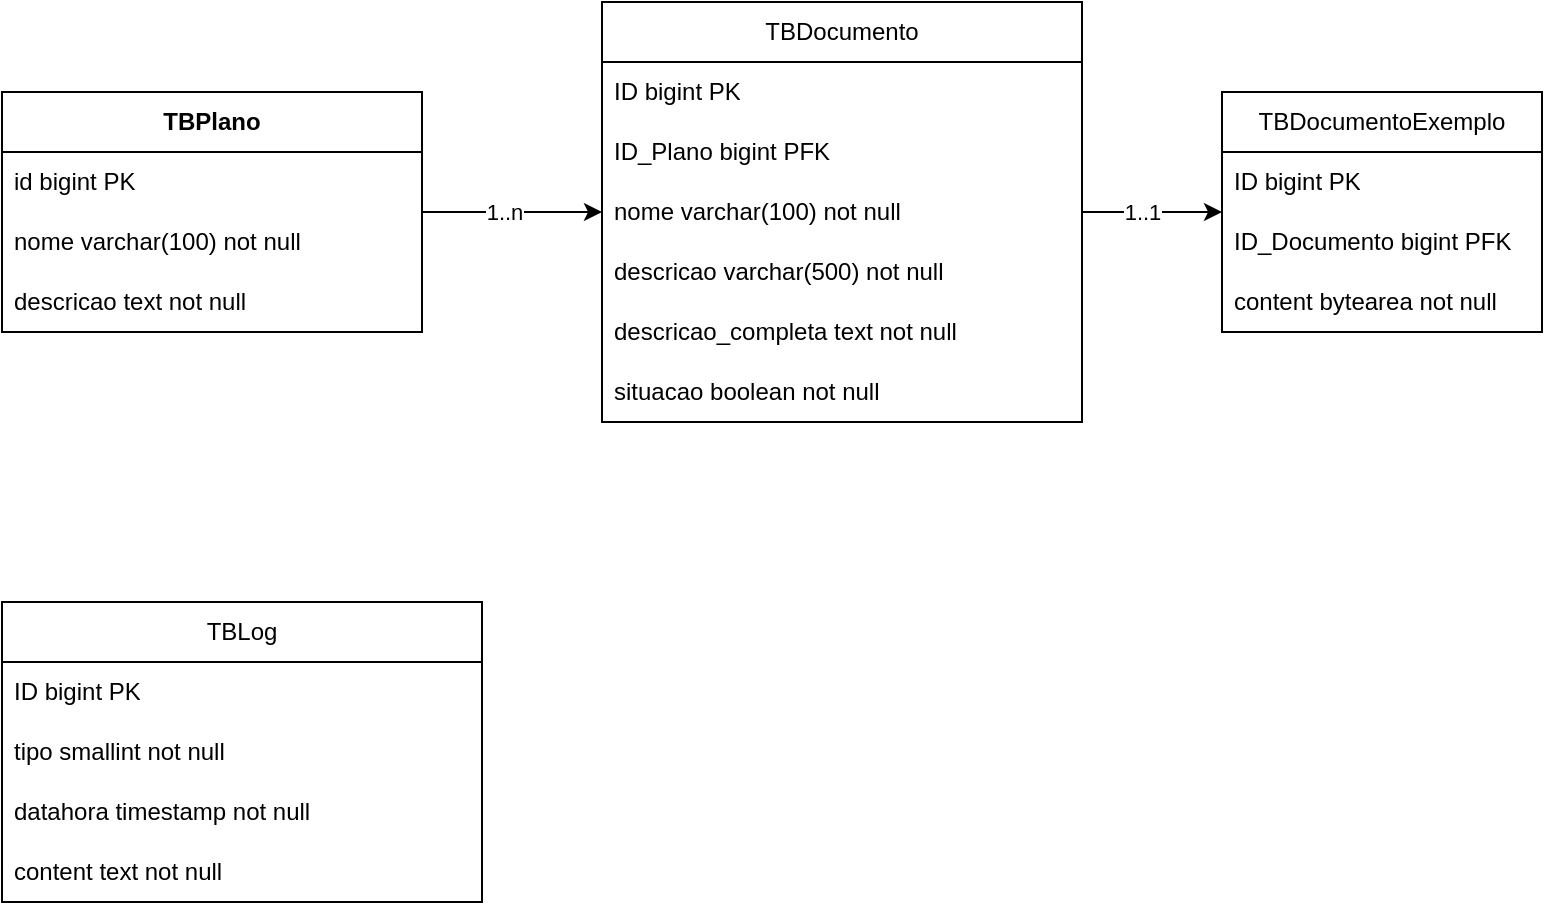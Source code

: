 <mxfile>
    <diagram id="ek90DK_IxaCMsnbizH3I" name="Page-1">
        <mxGraphModel dx="1203" dy="820" grid="1" gridSize="10" guides="1" tooltips="1" connect="1" arrows="1" fold="1" page="1" pageScale="1" pageWidth="827" pageHeight="1169" math="0" shadow="0">
            <root>
                <mxCell id="0"/>
                <mxCell id="1" parent="0"/>
                <mxCell id="36" style="edgeStyle=none;html=1;entryX=0;entryY=0.5;entryDx=0;entryDy=0;" edge="1" parent="1" source="19" target="28">
                    <mxGeometry relative="1" as="geometry"/>
                </mxCell>
                <mxCell id="37" value="1..n" style="edgeLabel;html=1;align=center;verticalAlign=middle;resizable=0;points=[];" vertex="1" connectable="0" parent="36">
                    <mxGeometry x="0.412" relative="1" as="geometry">
                        <mxPoint x="-23" as="offset"/>
                    </mxGeometry>
                </mxCell>
                <mxCell id="19" value="&lt;span style=&quot;font-weight: 700;&quot;&gt;TBPlano&lt;/span&gt;" style="swimlane;fontStyle=0;childLayout=stackLayout;horizontal=1;startSize=30;horizontalStack=0;resizeParent=1;resizeParentMax=0;resizeLast=0;collapsible=1;marginBottom=0;whiteSpace=wrap;html=1;" vertex="1" parent="1">
                    <mxGeometry x="10" y="195" width="210" height="120" as="geometry"/>
                </mxCell>
                <mxCell id="20" value="id bigint PK" style="text;strokeColor=none;fillColor=none;align=left;verticalAlign=middle;spacingLeft=4;spacingRight=4;overflow=hidden;points=[[0,0.5],[1,0.5]];portConstraint=eastwest;rotatable=0;whiteSpace=wrap;html=1;" vertex="1" parent="19">
                    <mxGeometry y="30" width="210" height="30" as="geometry"/>
                </mxCell>
                <mxCell id="21" value="nome varchar(100) not null" style="text;strokeColor=none;fillColor=none;align=left;verticalAlign=middle;spacingLeft=4;spacingRight=4;overflow=hidden;points=[[0,0.5],[1,0.5]];portConstraint=eastwest;rotatable=0;whiteSpace=wrap;html=1;" vertex="1" parent="19">
                    <mxGeometry y="60" width="210" height="30" as="geometry"/>
                </mxCell>
                <mxCell id="23" value="descricao text not null" style="text;strokeColor=none;fillColor=none;align=left;verticalAlign=middle;spacingLeft=4;spacingRight=4;overflow=hidden;points=[[0,0.5],[1,0.5]];portConstraint=eastwest;rotatable=0;whiteSpace=wrap;html=1;" vertex="1" parent="19">
                    <mxGeometry y="90" width="210" height="30" as="geometry"/>
                </mxCell>
                <mxCell id="38" style="edgeStyle=none;html=1;" edge="1" parent="1" source="25" target="32">
                    <mxGeometry relative="1" as="geometry">
                        <Array as="points">
                            <mxPoint x="580" y="255"/>
                        </Array>
                    </mxGeometry>
                </mxCell>
                <mxCell id="39" value="1..1" style="edgeLabel;html=1;align=center;verticalAlign=middle;resizable=0;points=[];" vertex="1" connectable="0" parent="38">
                    <mxGeometry x="0.149" relative="1" as="geometry">
                        <mxPoint x="-10" as="offset"/>
                    </mxGeometry>
                </mxCell>
                <mxCell id="25" value="TBDocumento" style="swimlane;fontStyle=0;childLayout=stackLayout;horizontal=1;startSize=30;horizontalStack=0;resizeParent=1;resizeParentMax=0;resizeLast=0;collapsible=1;marginBottom=0;whiteSpace=wrap;html=1;" vertex="1" parent="1">
                    <mxGeometry x="310" y="150" width="240" height="210" as="geometry"/>
                </mxCell>
                <mxCell id="26" value="ID bigint PK" style="text;strokeColor=none;fillColor=none;align=left;verticalAlign=middle;spacingLeft=4;spacingRight=4;overflow=hidden;points=[[0,0.5],[1,0.5]];portConstraint=eastwest;rotatable=0;whiteSpace=wrap;html=1;" vertex="1" parent="25">
                    <mxGeometry y="30" width="240" height="30" as="geometry"/>
                </mxCell>
                <mxCell id="27" value="ID_Plano bigint PFK" style="text;strokeColor=none;fillColor=none;align=left;verticalAlign=middle;spacingLeft=4;spacingRight=4;overflow=hidden;points=[[0,0.5],[1,0.5]];portConstraint=eastwest;rotatable=0;whiteSpace=wrap;html=1;" vertex="1" parent="25">
                    <mxGeometry y="60" width="240" height="30" as="geometry"/>
                </mxCell>
                <mxCell id="28" value="nome varchar(100) not null&amp;nbsp;" style="text;strokeColor=none;fillColor=none;align=left;verticalAlign=middle;spacingLeft=4;spacingRight=4;overflow=hidden;points=[[0,0.5],[1,0.5]];portConstraint=eastwest;rotatable=0;whiteSpace=wrap;html=1;" vertex="1" parent="25">
                    <mxGeometry y="90" width="240" height="30" as="geometry"/>
                </mxCell>
                <mxCell id="29" value="descricao varchar(500) not null&amp;nbsp;" style="text;strokeColor=none;fillColor=none;align=left;verticalAlign=middle;spacingLeft=4;spacingRight=4;overflow=hidden;points=[[0,0.5],[1,0.5]];portConstraint=eastwest;rotatable=0;whiteSpace=wrap;html=1;" vertex="1" parent="25">
                    <mxGeometry y="120" width="240" height="30" as="geometry"/>
                </mxCell>
                <mxCell id="30" value="descricao_completa text not null&amp;nbsp;" style="text;strokeColor=none;fillColor=none;align=left;verticalAlign=middle;spacingLeft=4;spacingRight=4;overflow=hidden;points=[[0,0.5],[1,0.5]];portConstraint=eastwest;rotatable=0;whiteSpace=wrap;html=1;" vertex="1" parent="25">
                    <mxGeometry y="150" width="240" height="30" as="geometry"/>
                </mxCell>
                <mxCell id="31" value="situacao boolean not null&amp;nbsp;" style="text;strokeColor=none;fillColor=none;align=left;verticalAlign=middle;spacingLeft=4;spacingRight=4;overflow=hidden;points=[[0,0.5],[1,0.5]];portConstraint=eastwest;rotatable=0;whiteSpace=wrap;html=1;" vertex="1" parent="25">
                    <mxGeometry y="180" width="240" height="30" as="geometry"/>
                </mxCell>
                <mxCell id="32" value="TBDocumentoExemplo" style="swimlane;fontStyle=0;childLayout=stackLayout;horizontal=1;startSize=30;horizontalStack=0;resizeParent=1;resizeParentMax=0;resizeLast=0;collapsible=1;marginBottom=0;whiteSpace=wrap;html=1;" vertex="1" parent="1">
                    <mxGeometry x="620" y="195" width="160" height="120" as="geometry"/>
                </mxCell>
                <mxCell id="33" value="ID bigint PK" style="text;strokeColor=none;fillColor=none;align=left;verticalAlign=middle;spacingLeft=4;spacingRight=4;overflow=hidden;points=[[0,0.5],[1,0.5]];portConstraint=eastwest;rotatable=0;whiteSpace=wrap;html=1;" vertex="1" parent="32">
                    <mxGeometry y="30" width="160" height="30" as="geometry"/>
                </mxCell>
                <mxCell id="34" value="ID_Documento bigint PFK" style="text;strokeColor=none;fillColor=none;align=left;verticalAlign=middle;spacingLeft=4;spacingRight=4;overflow=hidden;points=[[0,0.5],[1,0.5]];portConstraint=eastwest;rotatable=0;whiteSpace=wrap;html=1;" vertex="1" parent="32">
                    <mxGeometry y="60" width="160" height="30" as="geometry"/>
                </mxCell>
                <mxCell id="35" value="content bytearea not null" style="text;strokeColor=none;fillColor=none;align=left;verticalAlign=middle;spacingLeft=4;spacingRight=4;overflow=hidden;points=[[0,0.5],[1,0.5]];portConstraint=eastwest;rotatable=0;whiteSpace=wrap;html=1;" vertex="1" parent="32">
                    <mxGeometry y="90" width="160" height="30" as="geometry"/>
                </mxCell>
                <mxCell id="40" value="TBLog" style="swimlane;fontStyle=0;childLayout=stackLayout;horizontal=1;startSize=30;horizontalStack=0;resizeParent=1;resizeParentMax=0;resizeLast=0;collapsible=1;marginBottom=0;whiteSpace=wrap;html=1;" vertex="1" parent="1">
                    <mxGeometry x="10" y="450" width="240" height="150" as="geometry"/>
                </mxCell>
                <mxCell id="41" value="ID bigint PK" style="text;strokeColor=none;fillColor=none;align=left;verticalAlign=middle;spacingLeft=4;spacingRight=4;overflow=hidden;points=[[0,0.5],[1,0.5]];portConstraint=eastwest;rotatable=0;whiteSpace=wrap;html=1;" vertex="1" parent="40">
                    <mxGeometry y="30" width="240" height="30" as="geometry"/>
                </mxCell>
                <mxCell id="42" value="tipo smallint not null" style="text;strokeColor=none;fillColor=none;align=left;verticalAlign=middle;spacingLeft=4;spacingRight=4;overflow=hidden;points=[[0,0.5],[1,0.5]];portConstraint=eastwest;rotatable=0;whiteSpace=wrap;html=1;" vertex="1" parent="40">
                    <mxGeometry y="60" width="240" height="30" as="geometry"/>
                </mxCell>
                <mxCell id="43" value="datahora timestamp not null" style="text;strokeColor=none;fillColor=none;align=left;verticalAlign=middle;spacingLeft=4;spacingRight=4;overflow=hidden;points=[[0,0.5],[1,0.5]];portConstraint=eastwest;rotatable=0;whiteSpace=wrap;html=1;" vertex="1" parent="40">
                    <mxGeometry y="90" width="240" height="30" as="geometry"/>
                </mxCell>
                <mxCell id="44" value="content text not null" style="text;strokeColor=none;fillColor=none;align=left;verticalAlign=middle;spacingLeft=4;spacingRight=4;overflow=hidden;points=[[0,0.5],[1,0.5]];portConstraint=eastwest;rotatable=0;whiteSpace=wrap;html=1;" vertex="1" parent="40">
                    <mxGeometry y="120" width="240" height="30" as="geometry"/>
                </mxCell>
            </root>
        </mxGraphModel>
    </diagram>
</mxfile>
